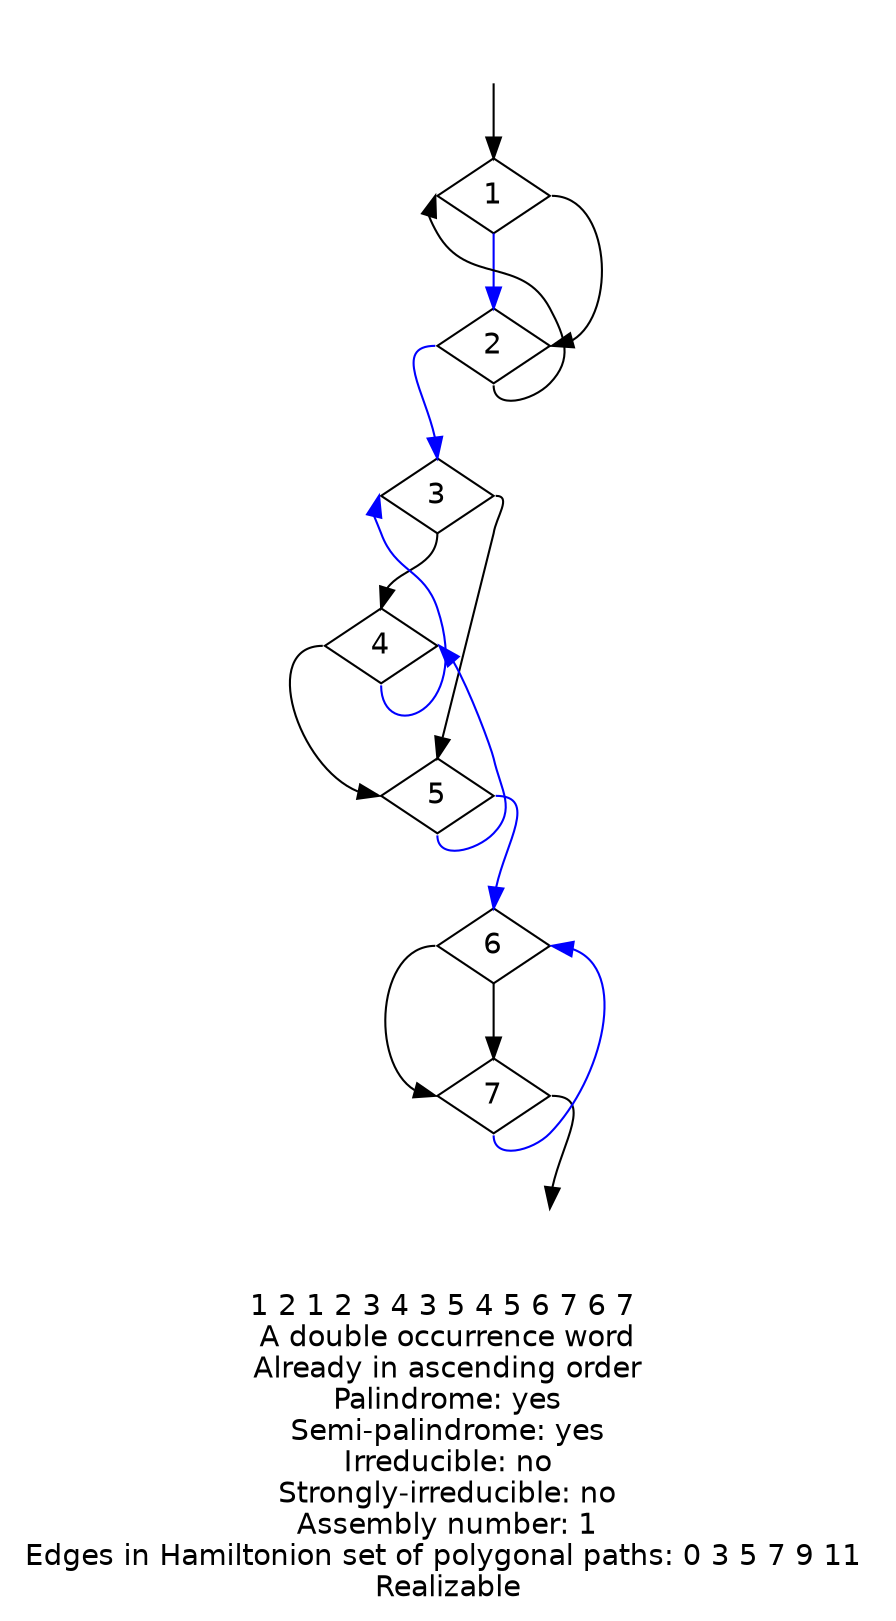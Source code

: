 digraph {
fontname="Helvetica"
node [fontname="Helvetica"]
node [shape=diamond]
label="1 2 1 2 3 4 3 5 4 5 6 7 6 7 \nA double occurrence word\nAlready in ascending order\nPalindrome: yes\nSemi-palindrome: yes\nIrreducible: no\nStrongly-irreducible: no\nAssembly number: 1\nEdges in Hamiltonion set of polygonal paths: 0 3 5 7 9 11 \nRealizable\n"
a [style="invis"]
b [style="invis"]
a:s -> 1:n
1:s -> 2:n [color="blue"]
2:s -> 1:w
1:e -> 2:e
2:w -> 3:n [color="blue"]
3:s -> 4:n
4:s -> 3:w [color="blue"]
3:e -> 5:n
5:s -> 4:e [color="blue"]
4:w -> 5:w
5:e -> 6:n [color="blue"]
6:s -> 7:n
7:s -> 6:e [color="blue"]
6:w -> 7:w
7:e -> b:n
}
